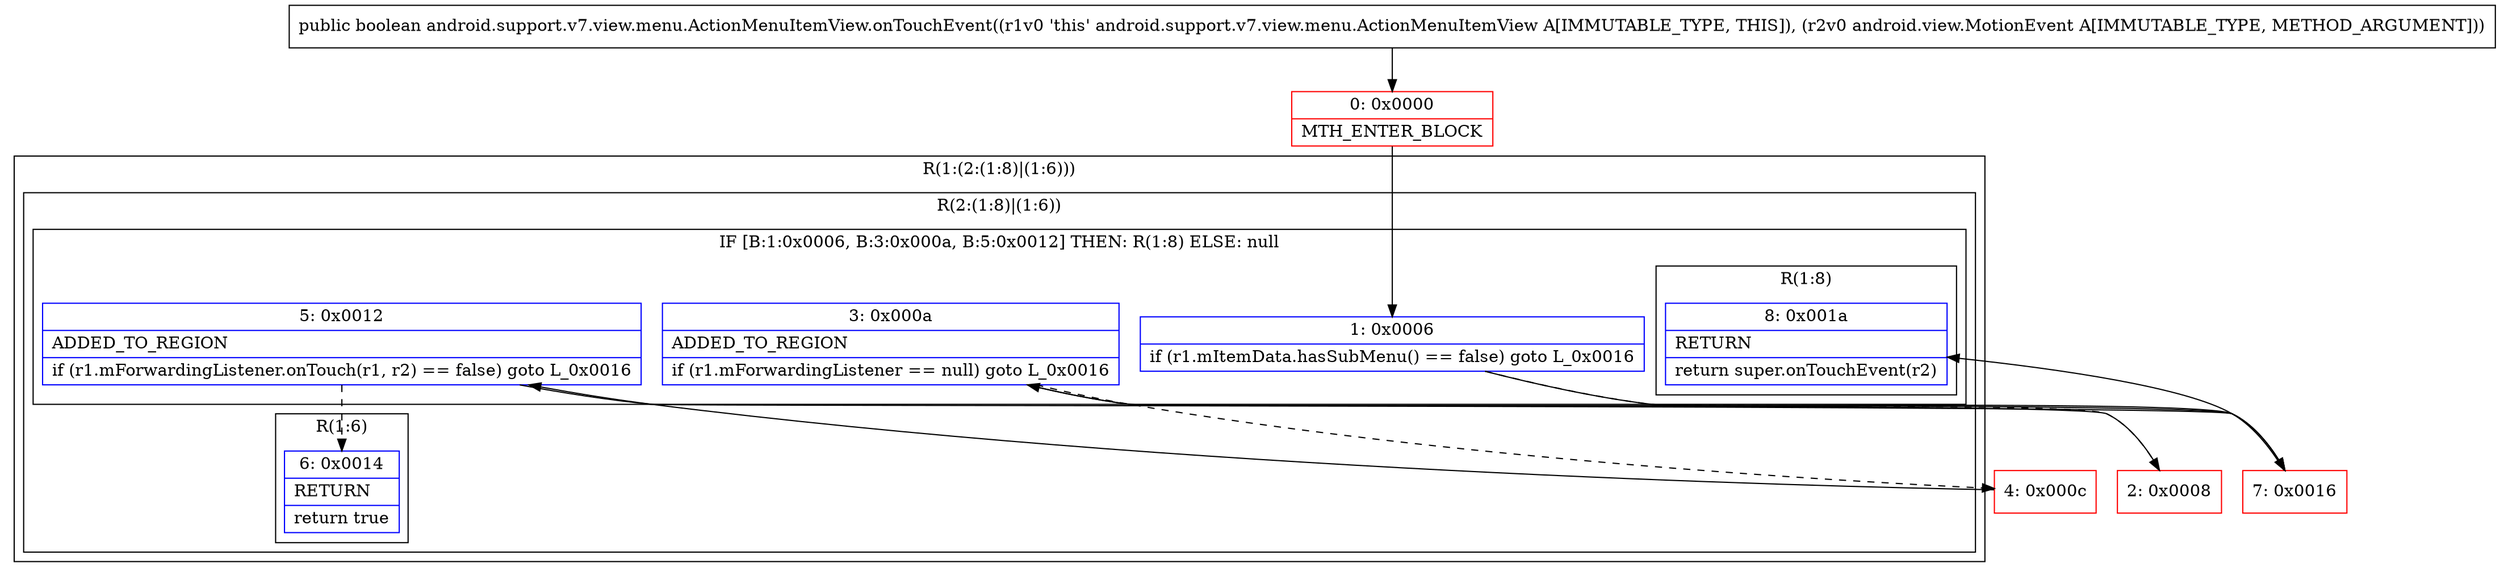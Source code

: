 digraph "CFG forandroid.support.v7.view.menu.ActionMenuItemView.onTouchEvent(Landroid\/view\/MotionEvent;)Z" {
subgraph cluster_Region_61628498 {
label = "R(1:(2:(1:8)|(1:6)))";
node [shape=record,color=blue];
subgraph cluster_Region_1721213893 {
label = "R(2:(1:8)|(1:6))";
node [shape=record,color=blue];
subgraph cluster_IfRegion_1562739373 {
label = "IF [B:1:0x0006, B:3:0x000a, B:5:0x0012] THEN: R(1:8) ELSE: null";
node [shape=record,color=blue];
Node_1 [shape=record,label="{1\:\ 0x0006|if (r1.mItemData.hasSubMenu() == false) goto L_0x0016\l}"];
Node_3 [shape=record,label="{3\:\ 0x000a|ADDED_TO_REGION\l|if (r1.mForwardingListener == null) goto L_0x0016\l}"];
Node_5 [shape=record,label="{5\:\ 0x0012|ADDED_TO_REGION\l|if (r1.mForwardingListener.onTouch(r1, r2) == false) goto L_0x0016\l}"];
subgraph cluster_Region_932380024 {
label = "R(1:8)";
node [shape=record,color=blue];
Node_8 [shape=record,label="{8\:\ 0x001a|RETURN\l|return super.onTouchEvent(r2)\l}"];
}
}
subgraph cluster_Region_1465693480 {
label = "R(1:6)";
node [shape=record,color=blue];
Node_6 [shape=record,label="{6\:\ 0x0014|RETURN\l|return true\l}"];
}
}
}
Node_0 [shape=record,color=red,label="{0\:\ 0x0000|MTH_ENTER_BLOCK\l}"];
Node_2 [shape=record,color=red,label="{2\:\ 0x0008}"];
Node_4 [shape=record,color=red,label="{4\:\ 0x000c}"];
Node_7 [shape=record,color=red,label="{7\:\ 0x0016}"];
MethodNode[shape=record,label="{public boolean android.support.v7.view.menu.ActionMenuItemView.onTouchEvent((r1v0 'this' android.support.v7.view.menu.ActionMenuItemView A[IMMUTABLE_TYPE, THIS]), (r2v0 android.view.MotionEvent A[IMMUTABLE_TYPE, METHOD_ARGUMENT])) }"];
MethodNode -> Node_0;
Node_1 -> Node_2[style=dashed];
Node_1 -> Node_7;
Node_3 -> Node_4[style=dashed];
Node_3 -> Node_7;
Node_5 -> Node_6[style=dashed];
Node_5 -> Node_7;
Node_0 -> Node_1;
Node_2 -> Node_3;
Node_4 -> Node_5;
Node_7 -> Node_8;
}

